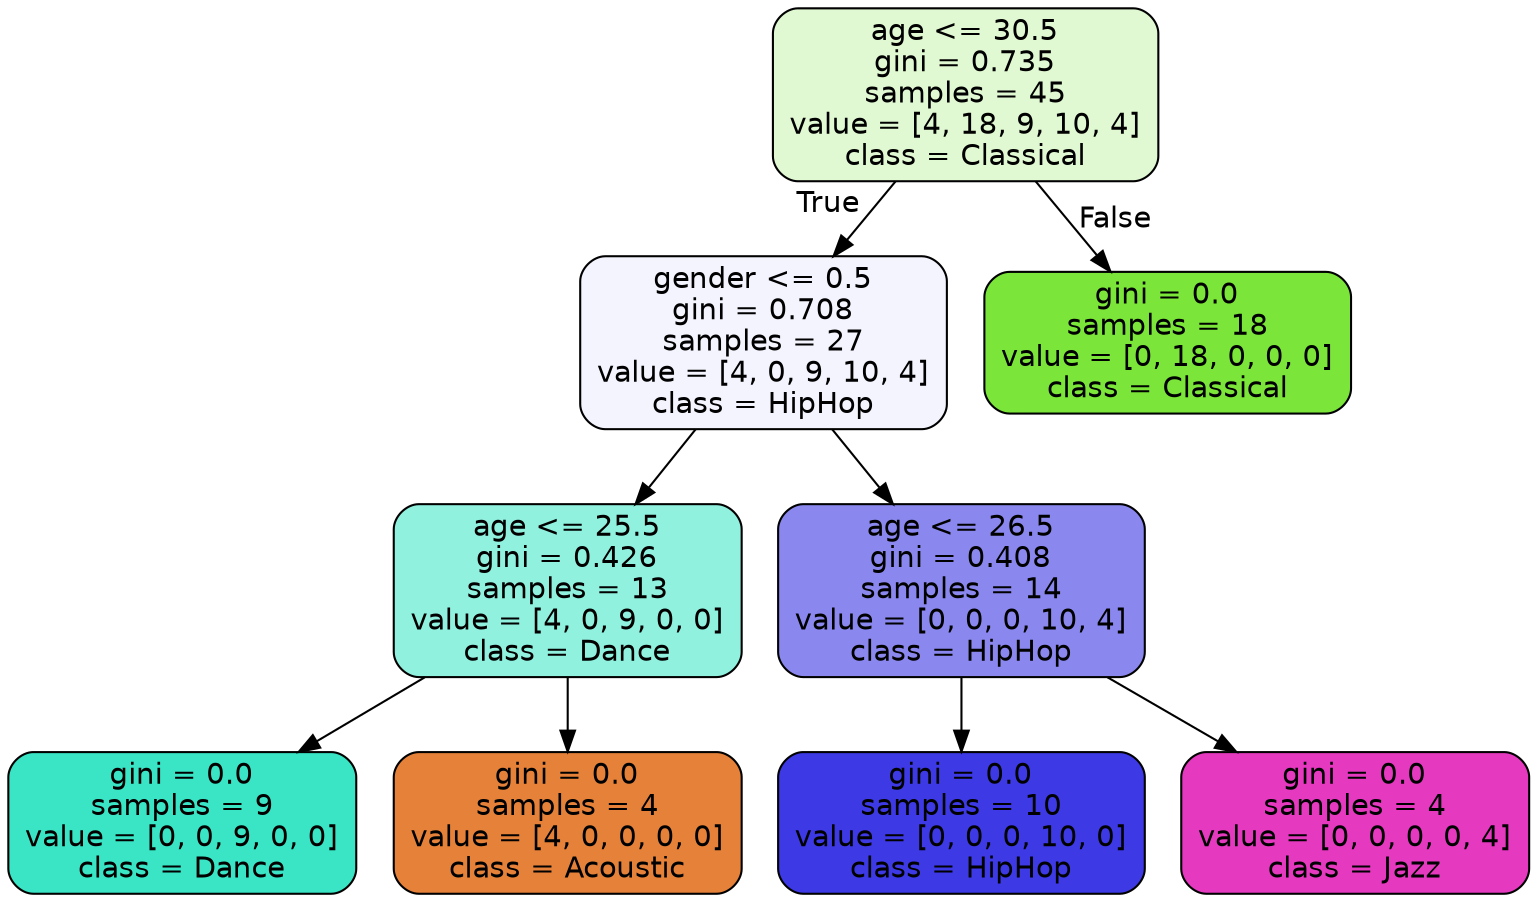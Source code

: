 digraph Tree {
node [shape=box, style="filled, rounded", color="black", fontname=helvetica] ;
edge [fontname=helvetica] ;
0 [label="age <= 30.5\ngini = 0.735\nsamples = 45\nvalue = [4, 18, 9, 10, 4]\nclass = Classical", fillcolor="#e1f9d2"] ;
1 [label="gender <= 0.5\ngini = 0.708\nsamples = 27\nvalue = [4, 0, 9, 10, 4]\nclass = HipHop", fillcolor="#f4f4fe"] ;
0 -> 1 [labeldistance=2.5, labelangle=45, headlabel="True"] ;
2 [label="age <= 25.5\ngini = 0.426\nsamples = 13\nvalue = [4, 0, 9, 0, 0]\nclass = Dance", fillcolor="#91f1df"] ;
1 -> 2 ;
3 [label="gini = 0.0\nsamples = 9\nvalue = [0, 0, 9, 0, 0]\nclass = Dance", fillcolor="#39e5c5"] ;
2 -> 3 ;
4 [label="gini = 0.0\nsamples = 4\nvalue = [4, 0, 0, 0, 0]\nclass = Acoustic", fillcolor="#e58139"] ;
2 -> 4 ;
5 [label="age <= 26.5\ngini = 0.408\nsamples = 14\nvalue = [0, 0, 0, 10, 4]\nclass = HipHop", fillcolor="#8a88ef"] ;
1 -> 5 ;
6 [label="gini = 0.0\nsamples = 10\nvalue = [0, 0, 0, 10, 0]\nclass = HipHop", fillcolor="#3c39e5"] ;
5 -> 6 ;
7 [label="gini = 0.0\nsamples = 4\nvalue = [0, 0, 0, 0, 4]\nclass = Jazz", fillcolor="#e539c0"] ;
5 -> 7 ;
8 [label="gini = 0.0\nsamples = 18\nvalue = [0, 18, 0, 0, 0]\nclass = Classical", fillcolor="#7be539"] ;
0 -> 8 [labeldistance=2.5, labelangle=-45, headlabel="False"] ;
}